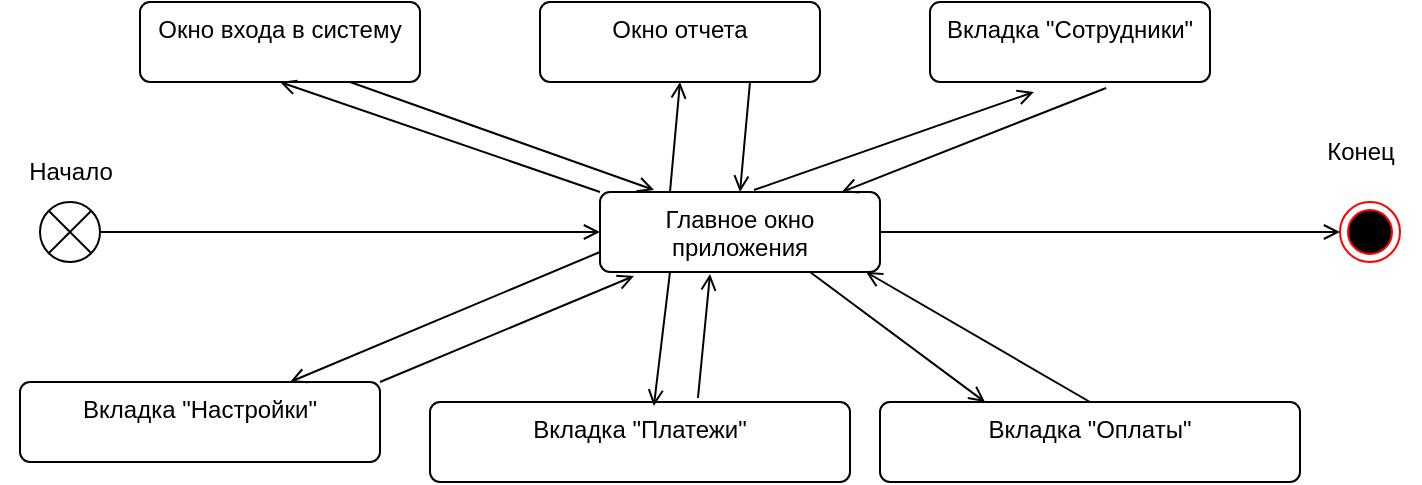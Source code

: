 <mxfile version="24.4.0" type="device">
  <diagram name="Страница — 1" id="HsLq53zubuRbjot5mAAJ">
    <mxGraphModel dx="1178" dy="790" grid="1" gridSize="10" guides="1" tooltips="1" connect="1" arrows="1" fold="1" page="1" pageScale="1" pageWidth="1169" pageHeight="826" math="0" shadow="0">
      <root>
        <mxCell id="0" />
        <mxCell id="1" parent="0" />
        <mxCell id="5y0a2fpjLMVxcu59K-3s-3" value="" style="endArrow=open;html=1;rounded=0;align=center;verticalAlign=top;endFill=0;labelBackgroundColor=none;endSize=6;entryX=0;entryY=0.5;entryDx=0;entryDy=0;exitX=1;exitY=0.5;exitDx=0;exitDy=0;" parent="1" source="_DEms0Lv6Q52pSNwOq9J-7" target="5y0a2fpjLMVxcu59K-3s-7" edge="1">
          <mxGeometry relative="1" as="geometry">
            <mxPoint x="135" y="255" as="targetPoint" />
            <mxPoint x="70" y="275" as="sourcePoint" />
          </mxGeometry>
        </mxCell>
        <mxCell id="5y0a2fpjLMVxcu59K-3s-6" value="" style="endArrow=open;html=1;rounded=0;align=center;verticalAlign=top;endFill=0;labelBackgroundColor=none;endSize=6;exitX=1;exitY=0.5;exitDx=0;exitDy=0;entryX=0;entryY=0.5;entryDx=0;entryDy=0;" parent="1" source="5y0a2fpjLMVxcu59K-3s-7" edge="1">
          <mxGeometry relative="1" as="geometry">
            <mxPoint x="720" y="235" as="sourcePoint" />
            <mxPoint x="680" y="275" as="targetPoint" />
          </mxGeometry>
        </mxCell>
        <mxCell id="5y0a2fpjLMVxcu59K-3s-7" value="Главное окно приложения" style="html=1;align=center;verticalAlign=top;rounded=1;absoluteArcSize=1;arcSize=10;dashed=0;whiteSpace=wrap;" parent="1" vertex="1">
          <mxGeometry x="310" y="255" width="140" height="40" as="geometry" />
        </mxCell>
        <mxCell id="5y0a2fpjLMVxcu59K-3s-18" value="Вкладка &quot;Сотрудники&quot;" style="html=1;align=center;verticalAlign=top;rounded=1;absoluteArcSize=1;arcSize=10;dashed=0;whiteSpace=wrap;" parent="1" vertex="1">
          <mxGeometry x="475" y="160" width="140" height="40" as="geometry" />
        </mxCell>
        <mxCell id="5y0a2fpjLMVxcu59K-3s-19" value="Окно входа в систему" style="html=1;align=center;verticalAlign=top;rounded=1;absoluteArcSize=1;arcSize=10;dashed=0;whiteSpace=wrap;" parent="1" vertex="1">
          <mxGeometry x="80" y="160" width="140" height="40" as="geometry" />
        </mxCell>
        <mxCell id="5y0a2fpjLMVxcu59K-3s-22" value="Вкладка &quot;Платежи&quot;" style="html=1;align=center;verticalAlign=top;rounded=1;absoluteArcSize=1;arcSize=10;dashed=0;whiteSpace=wrap;" parent="1" vertex="1">
          <mxGeometry x="225" y="360" width="210" height="40" as="geometry" />
        </mxCell>
        <mxCell id="5y0a2fpjLMVxcu59K-3s-24" value="Вкладка &quot;Настройки&quot;" style="html=1;align=center;verticalAlign=top;rounded=1;absoluteArcSize=1;arcSize=10;dashed=0;whiteSpace=wrap;" parent="1" vertex="1">
          <mxGeometry x="20" y="350" width="180" height="40" as="geometry" />
        </mxCell>
        <mxCell id="5y0a2fpjLMVxcu59K-3s-25" value="" style="endArrow=open;html=1;rounded=0;align=center;verticalAlign=top;endFill=0;labelBackgroundColor=none;endSize=6;entryX=0.371;entryY=1.125;entryDx=0;entryDy=0;exitX=0.55;exitY=-0.025;exitDx=0;exitDy=0;exitPerimeter=0;entryPerimeter=0;" parent="1" source="5y0a2fpjLMVxcu59K-3s-7" target="5y0a2fpjLMVxcu59K-3s-18" edge="1">
          <mxGeometry relative="1" as="geometry">
            <mxPoint x="212.5" y="120" as="targetPoint" />
            <mxPoint x="417.5" y="240" as="sourcePoint" />
          </mxGeometry>
        </mxCell>
        <mxCell id="5y0a2fpjLMVxcu59K-3s-27" value="" style="endArrow=open;html=1;rounded=0;align=center;verticalAlign=top;endFill=0;labelBackgroundColor=none;endSize=6;entryX=0.5;entryY=1;entryDx=0;entryDy=0;exitX=0;exitY=0;exitDx=0;exitDy=0;" parent="1" source="5y0a2fpjLMVxcu59K-3s-7" target="5y0a2fpjLMVxcu59K-3s-19" edge="1">
          <mxGeometry relative="1" as="geometry">
            <mxPoint x="100" y="160" as="targetPoint" />
            <mxPoint x="305" y="280" as="sourcePoint" />
            <Array as="points" />
          </mxGeometry>
        </mxCell>
        <mxCell id="5y0a2fpjLMVxcu59K-3s-34" value="" style="endArrow=open;html=1;rounded=0;align=center;verticalAlign=top;endFill=0;labelBackgroundColor=none;endSize=6;exitX=0.638;exitY=-0.05;exitDx=0;exitDy=0;entryX=0.393;entryY=1.025;entryDx=0;entryDy=0;entryPerimeter=0;exitPerimeter=0;" parent="1" source="5y0a2fpjLMVxcu59K-3s-22" target="5y0a2fpjLMVxcu59K-3s-7" edge="1">
          <mxGeometry relative="1" as="geometry">
            <mxPoint x="396" y="312" as="targetPoint" />
            <mxPoint x="500" y="480" as="sourcePoint" />
            <Array as="points" />
          </mxGeometry>
        </mxCell>
        <mxCell id="5y0a2fpjLMVxcu59K-3s-36" value="" style="endArrow=open;html=1;rounded=0;align=center;verticalAlign=top;endFill=0;labelBackgroundColor=none;endSize=6;entryX=0.121;entryY=1.05;entryDx=0;entryDy=0;exitX=1;exitY=0;exitDx=0;exitDy=0;entryPerimeter=0;" parent="1" source="5y0a2fpjLMVxcu59K-3s-24" target="5y0a2fpjLMVxcu59K-3s-7" edge="1">
          <mxGeometry relative="1" as="geometry">
            <mxPoint x="345" y="310" as="targetPoint" />
            <mxPoint x="230" y="430" as="sourcePoint" />
            <Array as="points" />
          </mxGeometry>
        </mxCell>
        <mxCell id="5y0a2fpjLMVxcu59K-3s-37" value="" style="endArrow=open;html=1;rounded=0;align=center;verticalAlign=top;endFill=0;labelBackgroundColor=none;endSize=6;exitX=0.75;exitY=1;exitDx=0;exitDy=0;entryX=0.193;entryY=-0.025;entryDx=0;entryDy=0;entryPerimeter=0;" parent="1" source="5y0a2fpjLMVxcu59K-3s-19" target="5y0a2fpjLMVxcu59K-3s-7" edge="1">
          <mxGeometry relative="1" as="geometry">
            <mxPoint x="310" y="260" as="targetPoint" />
            <mxPoint x="360" y="165" as="sourcePoint" />
            <Array as="points" />
          </mxGeometry>
        </mxCell>
        <mxCell id="5y0a2fpjLMVxcu59K-3s-38" value="" style="endArrow=open;html=1;rounded=0;align=center;verticalAlign=top;endFill=0;labelBackgroundColor=none;endSize=6;exitX=0.629;exitY=1.075;exitDx=0;exitDy=0;exitPerimeter=0;" parent="1" source="5y0a2fpjLMVxcu59K-3s-18" target="5y0a2fpjLMVxcu59K-3s-7" edge="1">
          <mxGeometry relative="1" as="geometry">
            <mxPoint x="325" y="273" as="targetPoint" />
            <mxPoint x="175" y="150" as="sourcePoint" />
            <Array as="points" />
          </mxGeometry>
        </mxCell>
        <mxCell id="5y0a2fpjLMVxcu59K-3s-43" value="" style="endArrow=open;html=1;rounded=0;align=center;verticalAlign=top;endFill=0;labelBackgroundColor=none;endSize=6;exitX=0.25;exitY=1;exitDx=0;exitDy=0;entryX=0.533;entryY=0.05;entryDx=0;entryDy=0;entryPerimeter=0;" parent="1" source="5y0a2fpjLMVxcu59K-3s-7" target="5y0a2fpjLMVxcu59K-3s-22" edge="1">
          <mxGeometry relative="1" as="geometry">
            <mxPoint x="477" y="481" as="targetPoint" />
            <mxPoint x="388" y="311" as="sourcePoint" />
            <Array as="points" />
          </mxGeometry>
        </mxCell>
        <mxCell id="5y0a2fpjLMVxcu59K-3s-45" value="" style="endArrow=open;html=1;rounded=0;align=center;verticalAlign=top;endFill=0;labelBackgroundColor=none;endSize=6;exitX=0;exitY=0.75;exitDx=0;exitDy=0;entryX=0.75;entryY=0;entryDx=0;entryDy=0;" parent="1" source="5y0a2fpjLMVxcu59K-3s-7" target="5y0a2fpjLMVxcu59K-3s-24" edge="1">
          <mxGeometry relative="1" as="geometry">
            <mxPoint x="184" y="430" as="targetPoint" />
            <mxPoint x="330" y="310" as="sourcePoint" />
            <Array as="points" />
          </mxGeometry>
        </mxCell>
        <mxCell id="5y0a2fpjLMVxcu59K-3s-48" value="Начало" style="text;html=1;align=center;verticalAlign=middle;resizable=0;points=[];autosize=1;strokeColor=none;fillColor=none;" parent="1" vertex="1">
          <mxGeometry x="10" y="230" width="70" height="30" as="geometry" />
        </mxCell>
        <mxCell id="5y0a2fpjLMVxcu59K-3s-50" value="Конец" style="text;html=1;align=center;verticalAlign=middle;resizable=0;points=[];autosize=1;strokeColor=none;fillColor=none;" parent="1" vertex="1">
          <mxGeometry x="660" y="220" width="60" height="30" as="geometry" />
        </mxCell>
        <mxCell id="_DEms0Lv6Q52pSNwOq9J-1" value="Вкладка &quot;Оплаты&quot;" style="html=1;align=center;verticalAlign=top;rounded=1;absoluteArcSize=1;arcSize=10;dashed=0;whiteSpace=wrap;" parent="1" vertex="1">
          <mxGeometry x="450" y="360" width="210" height="40" as="geometry" />
        </mxCell>
        <mxCell id="_DEms0Lv6Q52pSNwOq9J-2" value="" style="endArrow=open;html=1;rounded=0;align=center;verticalAlign=top;endFill=0;labelBackgroundColor=none;endSize=6;exitX=0.5;exitY=0;exitDx=0;exitDy=0;entryX=0.95;entryY=1;entryDx=0;entryDy=0;entryPerimeter=0;" parent="1" source="_DEms0Lv6Q52pSNwOq9J-1" target="5y0a2fpjLMVxcu59K-3s-7" edge="1">
          <mxGeometry relative="1" as="geometry">
            <mxPoint x="375" y="306" as="targetPoint" />
            <mxPoint x="369" y="368" as="sourcePoint" />
            <Array as="points" />
          </mxGeometry>
        </mxCell>
        <mxCell id="_DEms0Lv6Q52pSNwOq9J-3" value="" style="endArrow=open;html=1;rounded=0;align=center;verticalAlign=top;endFill=0;labelBackgroundColor=none;endSize=6;exitX=0.75;exitY=1;exitDx=0;exitDy=0;entryX=0.25;entryY=0;entryDx=0;entryDy=0;" parent="1" source="5y0a2fpjLMVxcu59K-3s-7" target="_DEms0Lv6Q52pSNwOq9J-1" edge="1">
          <mxGeometry relative="1" as="geometry">
            <mxPoint x="347" y="372" as="targetPoint" />
            <mxPoint x="355" y="305" as="sourcePoint" />
            <Array as="points" />
          </mxGeometry>
        </mxCell>
        <mxCell id="_DEms0Lv6Q52pSNwOq9J-6" value="" style="ellipse;html=1;shape=endState;fillColor=#000000;strokeColor=#ff0000;" parent="1" vertex="1">
          <mxGeometry x="680" y="260" width="30" height="30" as="geometry" />
        </mxCell>
        <mxCell id="_DEms0Lv6Q52pSNwOq9J-7" value="" style="shape=sumEllipse;perimeter=ellipsePerimeter;whiteSpace=wrap;html=1;backgroundOutline=1;" parent="1" vertex="1">
          <mxGeometry x="30" y="260" width="30" height="30" as="geometry" />
        </mxCell>
        <mxCell id="_DEms0Lv6Q52pSNwOq9J-8" value="Окно отчета" style="html=1;align=center;verticalAlign=top;rounded=1;absoluteArcSize=1;arcSize=10;dashed=0;whiteSpace=wrap;" parent="1" vertex="1">
          <mxGeometry x="280" y="160" width="140" height="40" as="geometry" />
        </mxCell>
        <mxCell id="_DEms0Lv6Q52pSNwOq9J-9" value="" style="endArrow=open;html=1;rounded=0;align=center;verticalAlign=top;endFill=0;labelBackgroundColor=none;endSize=6;exitX=0.75;exitY=1;exitDx=0;exitDy=0;entryX=0.5;entryY=0;entryDx=0;entryDy=0;" parent="1" source="_DEms0Lv6Q52pSNwOq9J-8" target="5y0a2fpjLMVxcu59K-3s-7" edge="1">
          <mxGeometry relative="1" as="geometry">
            <mxPoint x="347" y="264" as="targetPoint" />
            <mxPoint x="195" y="210" as="sourcePoint" />
            <Array as="points" />
          </mxGeometry>
        </mxCell>
        <mxCell id="_DEms0Lv6Q52pSNwOq9J-10" value="" style="endArrow=open;html=1;rounded=0;align=center;verticalAlign=top;endFill=0;labelBackgroundColor=none;endSize=6;entryX=0.5;entryY=1;entryDx=0;entryDy=0;exitX=0.25;exitY=0;exitDx=0;exitDy=0;" parent="1" source="5y0a2fpjLMVxcu59K-3s-7" target="_DEms0Lv6Q52pSNwOq9J-8" edge="1">
          <mxGeometry relative="1" as="geometry">
            <mxPoint x="160" y="210" as="targetPoint" />
            <mxPoint x="320" y="265" as="sourcePoint" />
            <Array as="points" />
          </mxGeometry>
        </mxCell>
      </root>
    </mxGraphModel>
  </diagram>
</mxfile>
